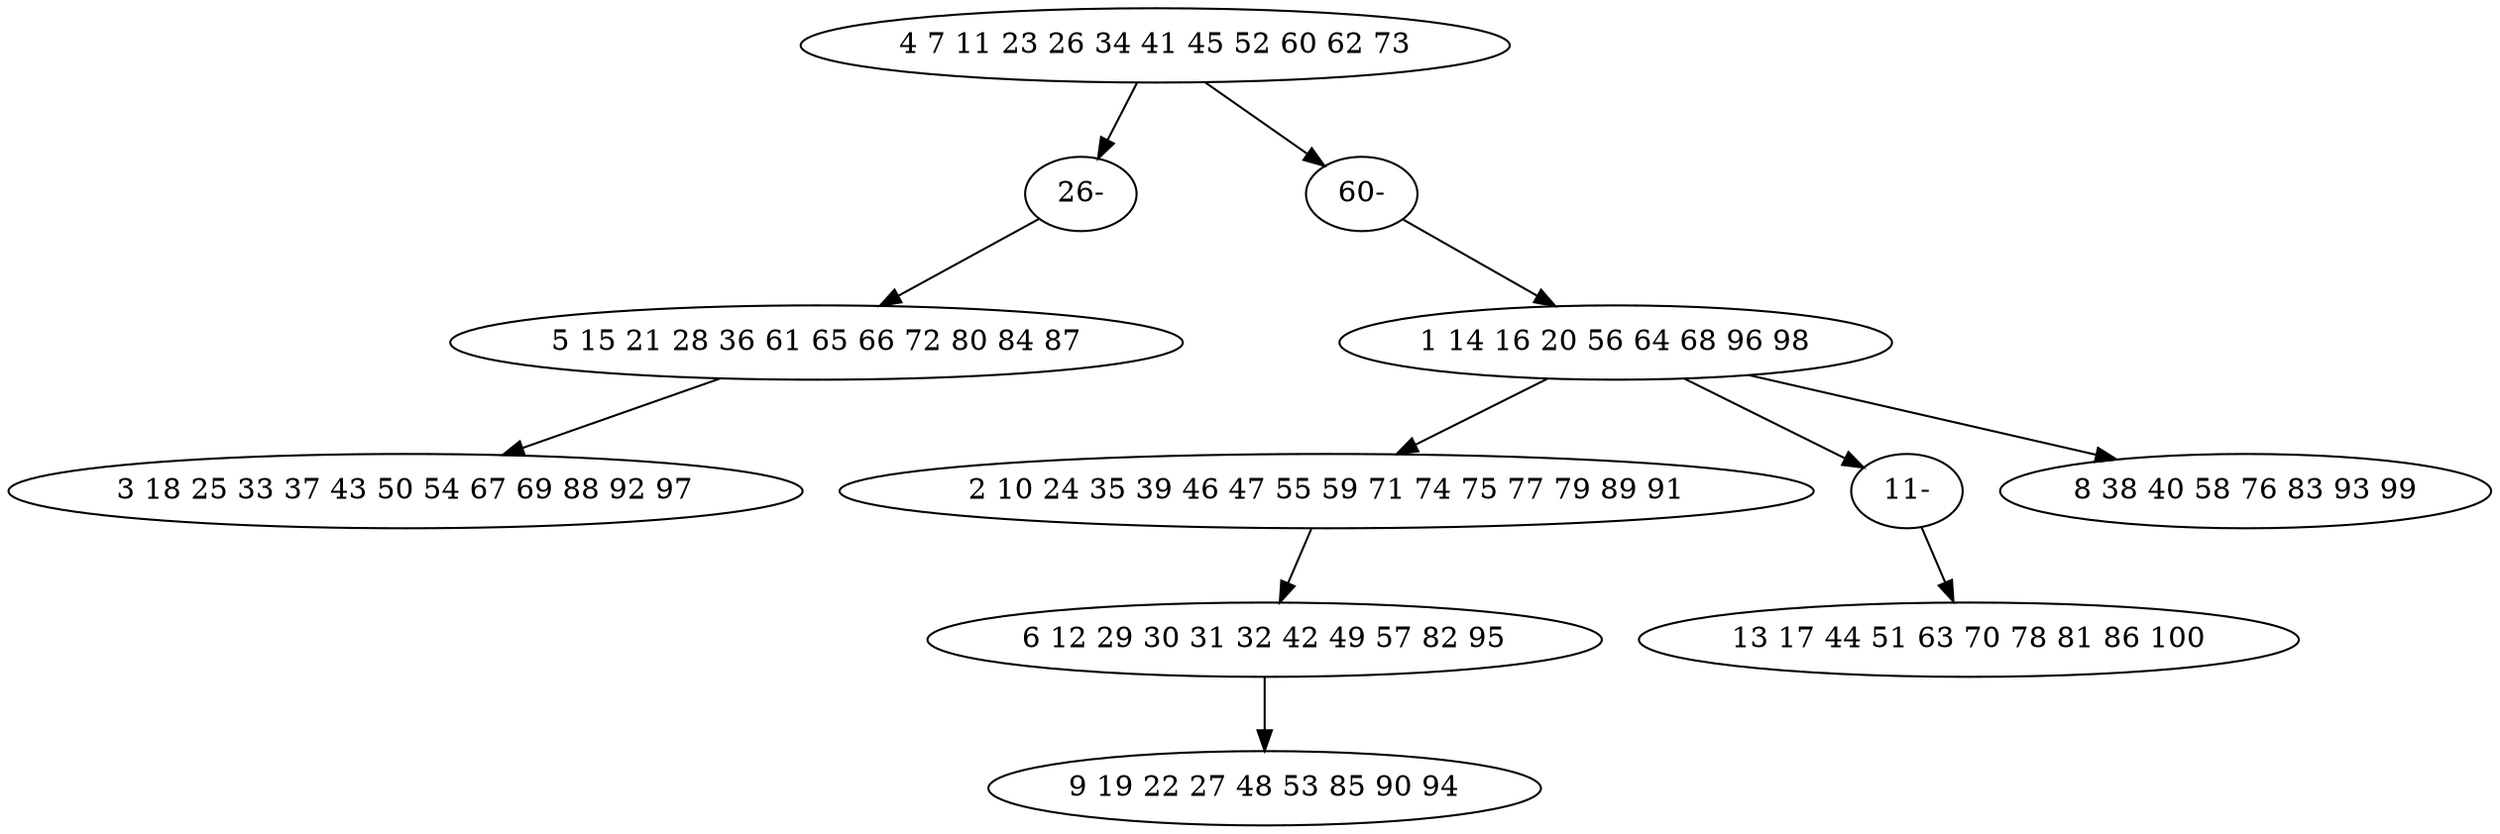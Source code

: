 digraph true_tree {
	"0" -> "11"
	"0" -> "10"
	"2" -> "3"
	"2" -> "9"
	"2" -> "5"
	"3" -> "6"
	"6" -> "7"
	"1" -> "8"
	"9" -> "4"
	"10" -> "2"
	"11" -> "1"
	"0" [label="4 7 11 23 26 34 41 45 52 60 62 73"];
	"1" [label="5 15 21 28 36 61 65 66 72 80 84 87"];
	"2" [label="1 14 16 20 56 64 68 96 98"];
	"3" [label="2 10 24 35 39 46 47 55 59 71 74 75 77 79 89 91"];
	"4" [label="13 17 44 51 63 70 78 81 86 100"];
	"5" [label="8 38 40 58 76 83 93 99"];
	"6" [label="6 12 29 30 31 32 42 49 57 82 95"];
	"7" [label="9 19 22 27 48 53 85 90 94"];
	"8" [label="3 18 25 33 37 43 50 54 67 69 88 92 97"];
	"9" [label="11-"];
	"10" [label="60-"];
	"11" [label="26-"];
}
